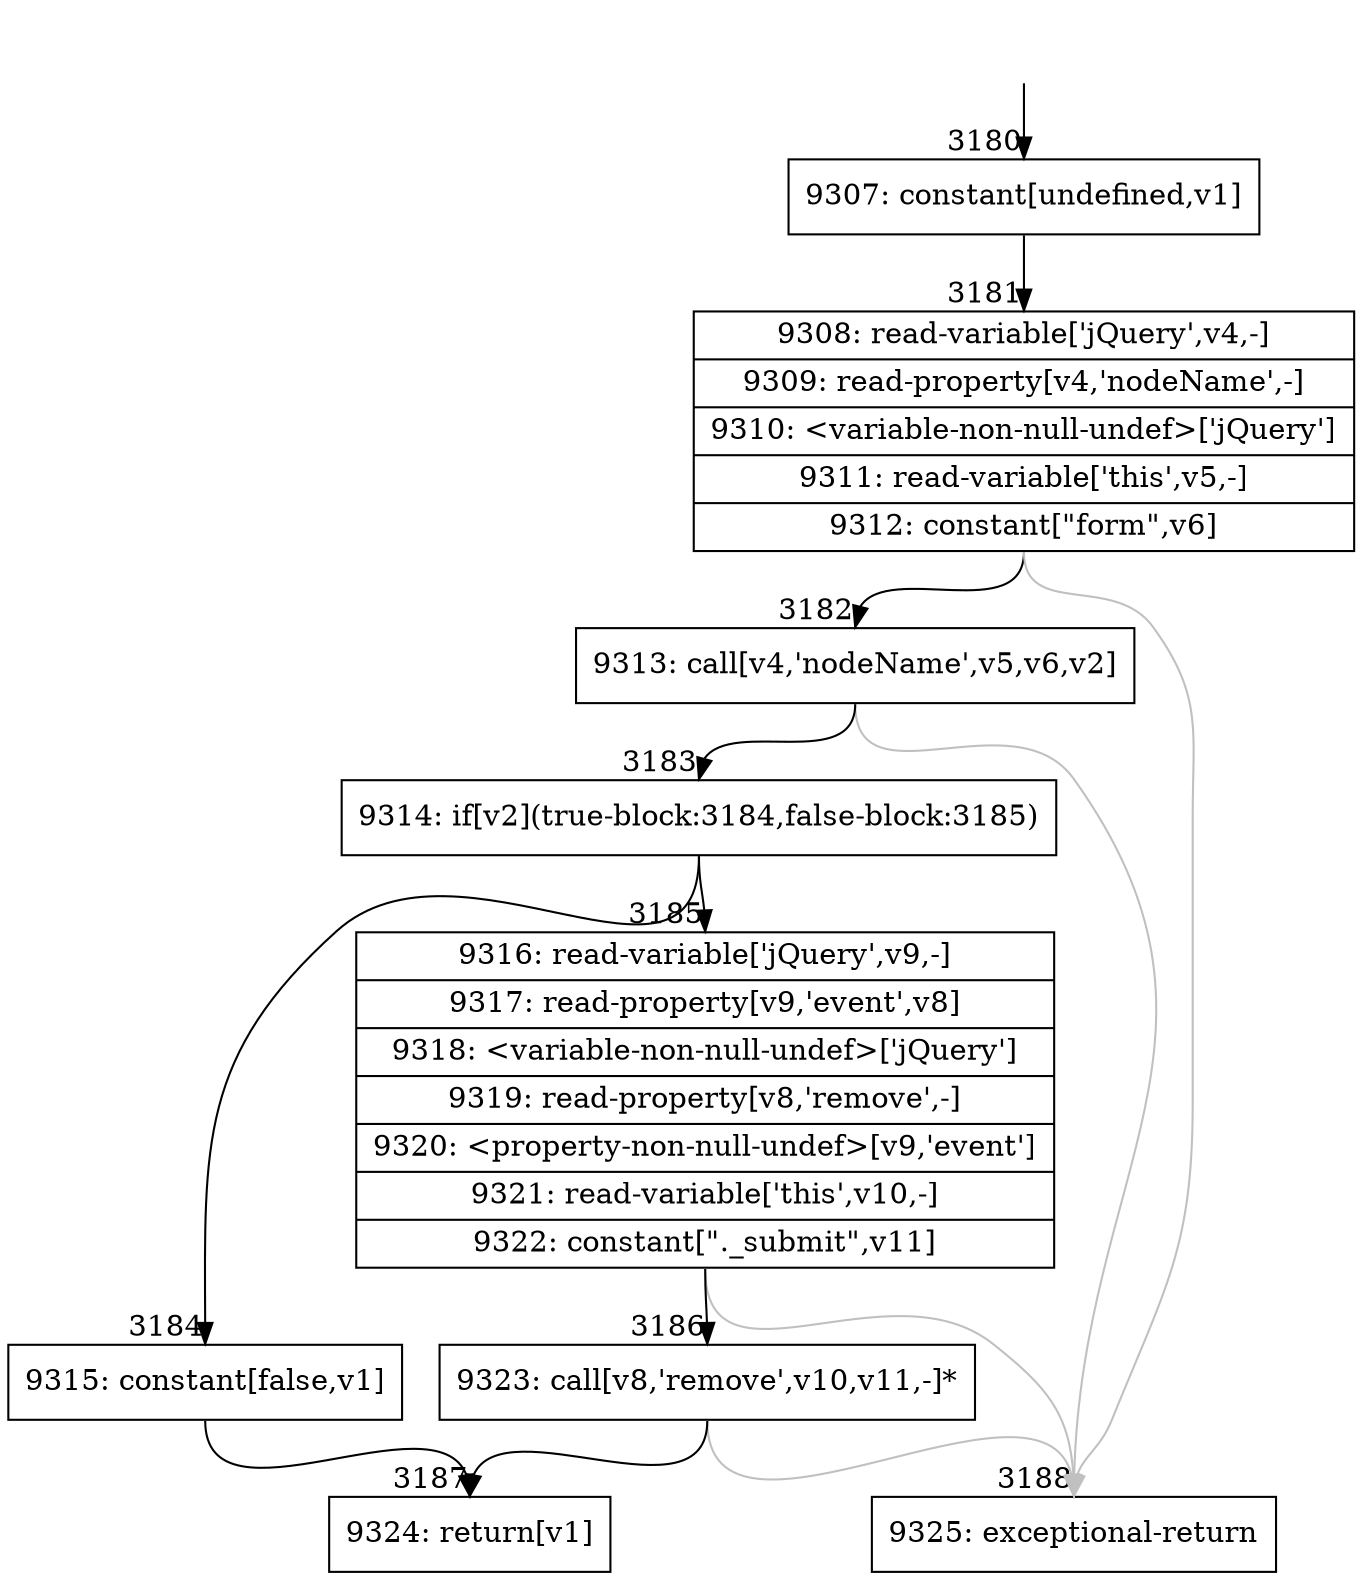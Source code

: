 digraph {
rankdir="TD"
BB_entry198[shape=none,label=""];
BB_entry198 -> BB3180 [tailport=s, headport=n, headlabel="    3180"]
BB3180 [shape=record label="{9307: constant[undefined,v1]}" ] 
BB3180 -> BB3181 [tailport=s, headport=n, headlabel="      3181"]
BB3181 [shape=record label="{9308: read-variable['jQuery',v4,-]|9309: read-property[v4,'nodeName',-]|9310: \<variable-non-null-undef\>['jQuery']|9311: read-variable['this',v5,-]|9312: constant[\"form\",v6]}" ] 
BB3181 -> BB3182 [tailport=s, headport=n, headlabel="      3182"]
BB3181 -> BB3188 [tailport=s, headport=n, color=gray, headlabel="      3188"]
BB3182 [shape=record label="{9313: call[v4,'nodeName',v5,v6,v2]}" ] 
BB3182 -> BB3183 [tailport=s, headport=n, headlabel="      3183"]
BB3182 -> BB3188 [tailport=s, headport=n, color=gray]
BB3183 [shape=record label="{9314: if[v2](true-block:3184,false-block:3185)}" ] 
BB3183 -> BB3184 [tailport=s, headport=n, headlabel="      3184"]
BB3183 -> BB3185 [tailport=s, headport=n, headlabel="      3185"]
BB3184 [shape=record label="{9315: constant[false,v1]}" ] 
BB3184 -> BB3187 [tailport=s, headport=n, headlabel="      3187"]
BB3185 [shape=record label="{9316: read-variable['jQuery',v9,-]|9317: read-property[v9,'event',v8]|9318: \<variable-non-null-undef\>['jQuery']|9319: read-property[v8,'remove',-]|9320: \<property-non-null-undef\>[v9,'event']|9321: read-variable['this',v10,-]|9322: constant[\"._submit\",v11]}" ] 
BB3185 -> BB3186 [tailport=s, headport=n, headlabel="      3186"]
BB3185 -> BB3188 [tailport=s, headport=n, color=gray]
BB3186 [shape=record label="{9323: call[v8,'remove',v10,v11,-]*}" ] 
BB3186 -> BB3187 [tailport=s, headport=n]
BB3186 -> BB3188 [tailport=s, headport=n, color=gray]
BB3187 [shape=record label="{9324: return[v1]}" ] 
BB3188 [shape=record label="{9325: exceptional-return}" ] 
}
